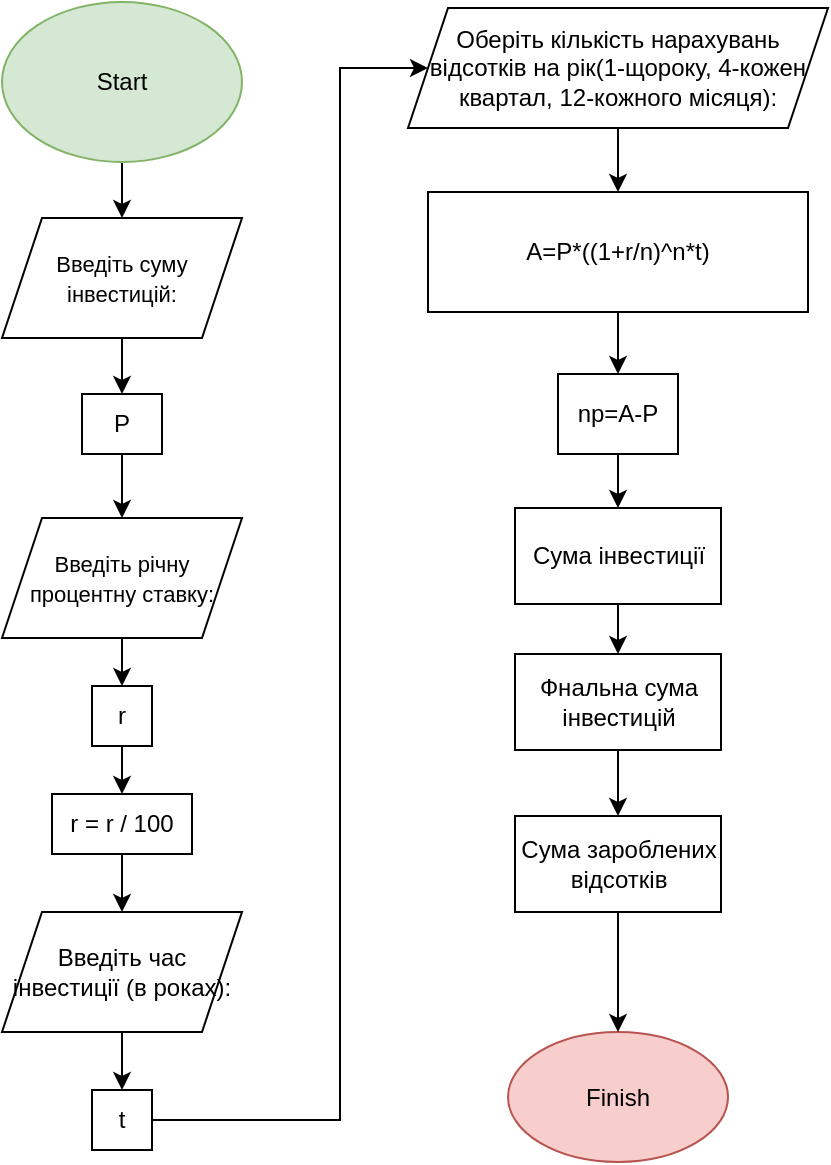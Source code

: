 <mxfile version="24.7.17">
  <diagram id="C5RBs43oDa-KdzZeNtuy" name="Page-1">
    <mxGraphModel dx="1366" dy="703" grid="0" gridSize="10" guides="1" tooltips="1" connect="1" arrows="1" fold="1" page="1" pageScale="1" pageWidth="827" pageHeight="1169" math="0" shadow="0">
      <root>
        <mxCell id="WIyWlLk6GJQsqaUBKTNV-0" />
        <mxCell id="WIyWlLk6GJQsqaUBKTNV-1" parent="WIyWlLk6GJQsqaUBKTNV-0" />
        <mxCell id="xxEcYrFnsaPfUemh0yTb-3" value="" style="edgeStyle=orthogonalEdgeStyle;rounded=0;orthogonalLoop=1;jettySize=auto;html=1;" parent="WIyWlLk6GJQsqaUBKTNV-1" source="xxEcYrFnsaPfUemh0yTb-1" target="xxEcYrFnsaPfUemh0yTb-2" edge="1">
          <mxGeometry relative="1" as="geometry" />
        </mxCell>
        <mxCell id="xxEcYrFnsaPfUemh0yTb-1" value="Start" style="ellipse;whiteSpace=wrap;html=1;fillColor=#d5e8d4;strokeColor=#82b366;" parent="WIyWlLk6GJQsqaUBKTNV-1" vertex="1">
          <mxGeometry width="120" height="80" as="geometry" />
        </mxCell>
        <mxCell id="xxEcYrFnsaPfUemh0yTb-18" value="" style="edgeStyle=orthogonalEdgeStyle;rounded=0;orthogonalLoop=1;jettySize=auto;html=1;" parent="WIyWlLk6GJQsqaUBKTNV-1" source="xxEcYrFnsaPfUemh0yTb-2" target="xxEcYrFnsaPfUemh0yTb-17" edge="1">
          <mxGeometry relative="1" as="geometry" />
        </mxCell>
        <mxCell id="xxEcYrFnsaPfUemh0yTb-2" value="&lt;font style=&quot;font-size: 11px;&quot;&gt;Введіть суму інвестицій:&lt;/font&gt;" style="shape=parallelogram;perimeter=parallelogramPerimeter;whiteSpace=wrap;html=1;fixedSize=1;" parent="WIyWlLk6GJQsqaUBKTNV-1" vertex="1">
          <mxGeometry y="108" width="120" height="60" as="geometry" />
        </mxCell>
        <mxCell id="xxEcYrFnsaPfUemh0yTb-21" value="" style="edgeStyle=orthogonalEdgeStyle;rounded=0;orthogonalLoop=1;jettySize=auto;html=1;" parent="WIyWlLk6GJQsqaUBKTNV-1" source="xxEcYrFnsaPfUemh0yTb-4" target="xxEcYrFnsaPfUemh0yTb-20" edge="1">
          <mxGeometry relative="1" as="geometry" />
        </mxCell>
        <mxCell id="xxEcYrFnsaPfUemh0yTb-4" value="&lt;font style=&quot;font-size: 11px;&quot;&gt;Введіть річну процентну ставку:&lt;/font&gt;" style="shape=parallelogram;perimeter=parallelogramPerimeter;whiteSpace=wrap;html=1;fixedSize=1;align=center;" parent="WIyWlLk6GJQsqaUBKTNV-1" vertex="1">
          <mxGeometry y="258" width="120" height="60" as="geometry" />
        </mxCell>
        <mxCell id="eYf8IWfGOcrXyFrHjCoX-3" value="" style="edgeStyle=orthogonalEdgeStyle;rounded=0;orthogonalLoop=1;jettySize=auto;html=1;" edge="1" parent="WIyWlLk6GJQsqaUBKTNV-1" source="xxEcYrFnsaPfUemh0yTb-6" target="xxEcYrFnsaPfUemh0yTb-23">
          <mxGeometry relative="1" as="geometry" />
        </mxCell>
        <mxCell id="xxEcYrFnsaPfUemh0yTb-6" value="&lt;font style=&quot;font-size: 12px;&quot;&gt;Введіть час інвестиції (в роках):&lt;/font&gt;" style="shape=parallelogram;perimeter=parallelogramPerimeter;whiteSpace=wrap;html=1;fixedSize=1;" parent="WIyWlLk6GJQsqaUBKTNV-1" vertex="1">
          <mxGeometry y="455" width="120" height="60" as="geometry" />
        </mxCell>
        <mxCell id="xxEcYrFnsaPfUemh0yTb-29" value="" style="edgeStyle=orthogonalEdgeStyle;rounded=0;orthogonalLoop=1;jettySize=auto;html=1;" parent="WIyWlLk6GJQsqaUBKTNV-1" source="xxEcYrFnsaPfUemh0yTb-8" target="xxEcYrFnsaPfUemh0yTb-6" edge="1">
          <mxGeometry relative="1" as="geometry" />
        </mxCell>
        <mxCell id="xxEcYrFnsaPfUemh0yTb-8" value="r = r / 100" style="whiteSpace=wrap;html=1;" parent="WIyWlLk6GJQsqaUBKTNV-1" vertex="1">
          <mxGeometry x="25" y="396" width="70" height="30" as="geometry" />
        </mxCell>
        <mxCell id="xxEcYrFnsaPfUemh0yTb-12" style="edgeStyle=orthogonalEdgeStyle;rounded=0;orthogonalLoop=1;jettySize=auto;html=1;exitX=0;exitY=1;exitDx=0;exitDy=0;entryX=0;entryY=1;entryDx=0;entryDy=0;" parent="WIyWlLk6GJQsqaUBKTNV-1" source="xxEcYrFnsaPfUemh0yTb-10" target="xxEcYrFnsaPfUemh0yTb-10" edge="1">
          <mxGeometry relative="1" as="geometry">
            <mxPoint x="215" y="195" as="targetPoint" />
          </mxGeometry>
        </mxCell>
        <mxCell id="xxEcYrFnsaPfUemh0yTb-25" value="" style="edgeStyle=orthogonalEdgeStyle;rounded=0;orthogonalLoop=1;jettySize=auto;html=1;" parent="WIyWlLk6GJQsqaUBKTNV-1" source="xxEcYrFnsaPfUemh0yTb-10" target="xxEcYrFnsaPfUemh0yTb-13" edge="1">
          <mxGeometry relative="1" as="geometry" />
        </mxCell>
        <mxCell id="xxEcYrFnsaPfUemh0yTb-10" value="Оберіть кількість нарахувань відсотків на рік(1-щороку, 4-кожен квартал, 12-кожного місяця):" style="shape=parallelogram;perimeter=parallelogramPerimeter;whiteSpace=wrap;html=1;fixedSize=1;" parent="WIyWlLk6GJQsqaUBKTNV-1" vertex="1">
          <mxGeometry x="203" y="3" width="210" height="60" as="geometry" />
        </mxCell>
        <mxCell id="xxEcYrFnsaPfUemh0yTb-33" value="" style="edgeStyle=orthogonalEdgeStyle;rounded=0;orthogonalLoop=1;jettySize=auto;html=1;" parent="WIyWlLk6GJQsqaUBKTNV-1" source="xxEcYrFnsaPfUemh0yTb-13" target="xxEcYrFnsaPfUemh0yTb-32" edge="1">
          <mxGeometry relative="1" as="geometry" />
        </mxCell>
        <mxCell id="xxEcYrFnsaPfUemh0yTb-13" value="A=P*((1+r/n)^n*t)" style="whiteSpace=wrap;html=1;" parent="WIyWlLk6GJQsqaUBKTNV-1" vertex="1">
          <mxGeometry x="213" y="95" width="190" height="60" as="geometry" />
        </mxCell>
        <mxCell id="xxEcYrFnsaPfUemh0yTb-19" value="" style="edgeStyle=orthogonalEdgeStyle;rounded=0;orthogonalLoop=1;jettySize=auto;html=1;" parent="WIyWlLk6GJQsqaUBKTNV-1" source="xxEcYrFnsaPfUemh0yTb-17" target="xxEcYrFnsaPfUemh0yTb-4" edge="1">
          <mxGeometry relative="1" as="geometry" />
        </mxCell>
        <mxCell id="xxEcYrFnsaPfUemh0yTb-17" value="P" style="whiteSpace=wrap;html=1;" parent="WIyWlLk6GJQsqaUBKTNV-1" vertex="1">
          <mxGeometry x="40" y="196" width="40" height="30" as="geometry" />
        </mxCell>
        <mxCell id="xxEcYrFnsaPfUemh0yTb-28" value="" style="edgeStyle=orthogonalEdgeStyle;rounded=0;orthogonalLoop=1;jettySize=auto;html=1;" parent="WIyWlLk6GJQsqaUBKTNV-1" source="xxEcYrFnsaPfUemh0yTb-20" target="xxEcYrFnsaPfUemh0yTb-8" edge="1">
          <mxGeometry relative="1" as="geometry" />
        </mxCell>
        <mxCell id="xxEcYrFnsaPfUemh0yTb-20" value="r" style="whiteSpace=wrap;html=1;" parent="WIyWlLk6GJQsqaUBKTNV-1" vertex="1">
          <mxGeometry x="45" y="342" width="30" height="30" as="geometry" />
        </mxCell>
        <mxCell id="eYf8IWfGOcrXyFrHjCoX-5" style="edgeStyle=orthogonalEdgeStyle;rounded=0;orthogonalLoop=1;jettySize=auto;html=1;exitX=1;exitY=0.5;exitDx=0;exitDy=0;entryX=0;entryY=0.5;entryDx=0;entryDy=0;" edge="1" parent="WIyWlLk6GJQsqaUBKTNV-1" source="xxEcYrFnsaPfUemh0yTb-23" target="xxEcYrFnsaPfUemh0yTb-10">
          <mxGeometry relative="1" as="geometry">
            <Array as="points">
              <mxPoint x="169" y="559" />
              <mxPoint x="169" y="33" />
            </Array>
          </mxGeometry>
        </mxCell>
        <mxCell id="xxEcYrFnsaPfUemh0yTb-23" value="t" style="whiteSpace=wrap;html=1;" parent="WIyWlLk6GJQsqaUBKTNV-1" vertex="1">
          <mxGeometry x="45" y="544" width="30" height="30" as="geometry" />
        </mxCell>
        <mxCell id="eYf8IWfGOcrXyFrHjCoX-1" style="edgeStyle=orthogonalEdgeStyle;rounded=0;orthogonalLoop=1;jettySize=auto;html=1;entryX=0.5;entryY=0;entryDx=0;entryDy=0;" edge="1" parent="WIyWlLk6GJQsqaUBKTNV-1" source="xxEcYrFnsaPfUemh0yTb-32" target="aVHOn-qLrfGF6zDQYbQz-0">
          <mxGeometry relative="1" as="geometry" />
        </mxCell>
        <mxCell id="xxEcYrFnsaPfUemh0yTb-32" value="np=A-P" style="whiteSpace=wrap;html=1;" parent="WIyWlLk6GJQsqaUBKTNV-1" vertex="1">
          <mxGeometry x="278" y="186" width="60" height="40" as="geometry" />
        </mxCell>
        <mxCell id="xxEcYrFnsaPfUemh0yTb-40" value="Finish" style="ellipse;whiteSpace=wrap;html=1;fillColor=#f8cecc;strokeColor=#b85450;" parent="WIyWlLk6GJQsqaUBKTNV-1" vertex="1">
          <mxGeometry x="253" y="515" width="110" height="65" as="geometry" />
        </mxCell>
        <mxCell id="aVHOn-qLrfGF6zDQYbQz-4" value="" style="edgeStyle=orthogonalEdgeStyle;rounded=0;orthogonalLoop=1;jettySize=auto;html=1;" parent="WIyWlLk6GJQsqaUBKTNV-1" source="aVHOn-qLrfGF6zDQYbQz-0" target="aVHOn-qLrfGF6zDQYbQz-3" edge="1">
          <mxGeometry relative="1" as="geometry" />
        </mxCell>
        <mxCell id="aVHOn-qLrfGF6zDQYbQz-0" value="Сума інвестиції" style="rounded=0;whiteSpace=wrap;html=1;" parent="WIyWlLk6GJQsqaUBKTNV-1" vertex="1">
          <mxGeometry x="256.5" y="253" width="103" height="48" as="geometry" />
        </mxCell>
        <mxCell id="aVHOn-qLrfGF6zDQYbQz-7" value="" style="edgeStyle=orthogonalEdgeStyle;rounded=0;orthogonalLoop=1;jettySize=auto;html=1;" parent="WIyWlLk6GJQsqaUBKTNV-1" source="aVHOn-qLrfGF6zDQYbQz-3" target="aVHOn-qLrfGF6zDQYbQz-6" edge="1">
          <mxGeometry relative="1" as="geometry" />
        </mxCell>
        <mxCell id="aVHOn-qLrfGF6zDQYbQz-3" value="Фнальна сума інвестицій" style="rounded=0;whiteSpace=wrap;html=1;" parent="WIyWlLk6GJQsqaUBKTNV-1" vertex="1">
          <mxGeometry x="256.5" y="326" width="103" height="48" as="geometry" />
        </mxCell>
        <mxCell id="aVHOn-qLrfGF6zDQYbQz-8" value="" style="edgeStyle=orthogonalEdgeStyle;rounded=0;orthogonalLoop=1;jettySize=auto;html=1;" parent="WIyWlLk6GJQsqaUBKTNV-1" source="aVHOn-qLrfGF6zDQYbQz-6" target="xxEcYrFnsaPfUemh0yTb-40" edge="1">
          <mxGeometry relative="1" as="geometry" />
        </mxCell>
        <mxCell id="aVHOn-qLrfGF6zDQYbQz-6" value="Сума зароблених відсотків" style="rounded=0;whiteSpace=wrap;html=1;" parent="WIyWlLk6GJQsqaUBKTNV-1" vertex="1">
          <mxGeometry x="256.5" y="407" width="103" height="48" as="geometry" />
        </mxCell>
      </root>
    </mxGraphModel>
  </diagram>
</mxfile>

